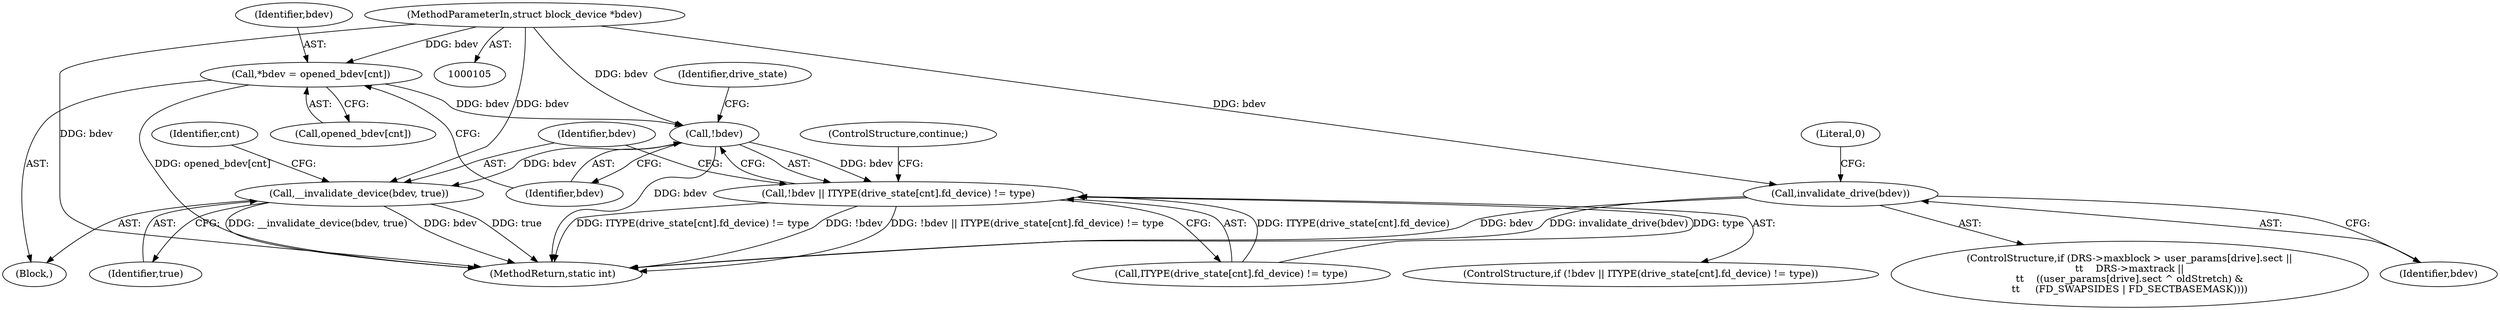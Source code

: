 digraph "0_linux_f3554aeb991214cbfafd17d55e2bfddb50282e32@pointer" {
"1000110" [label="(MethodParameterIn,struct block_device *bdev)"];
"1000251" [label="(Call,*bdev = opened_bdev[cnt])"];
"1000258" [label="(Call,!bdev)"];
"1000257" [label="(Call,!bdev || ITYPE(drive_state[cnt].fd_device) != type)"];
"1000269" [label="(Call,__invalidate_device(bdev, true))"];
"1000380" [label="(Call,invalidate_drive(bdev))"];
"1000386" [label="(MethodReturn,static int)"];
"1000253" [label="(Call,opened_bdev[cnt])"];
"1000385" [label="(Literal,0)"];
"1000269" [label="(Call,__invalidate_device(bdev, true))"];
"1000264" [label="(Identifier,drive_state)"];
"1000271" [label="(Identifier,true)"];
"1000251" [label="(Call,*bdev = opened_bdev[cnt])"];
"1000381" [label="(Identifier,bdev)"];
"1000268" [label="(ControlStructure,continue;)"];
"1000258" [label="(Call,!bdev)"];
"1000256" [label="(ControlStructure,if (!bdev || ITYPE(drive_state[cnt].fd_device) != type))"];
"1000380" [label="(Call,invalidate_drive(bdev))"];
"1000270" [label="(Identifier,bdev)"];
"1000260" [label="(Call,ITYPE(drive_state[cnt].fd_device) != type)"];
"1000110" [label="(MethodParameterIn,struct block_device *bdev)"];
"1000252" [label="(Identifier,bdev)"];
"1000248" [label="(Identifier,cnt)"];
"1000354" [label="(ControlStructure,if (DRS->maxblock > user_params[drive].sect ||\n\t\t    DRS->maxtrack ||\n\t\t    ((user_params[drive].sect ^ oldStretch) &\n\t\t     (FD_SWAPSIDES | FD_SECTBASEMASK))))"];
"1000259" [label="(Identifier,bdev)"];
"1000257" [label="(Call,!bdev || ITYPE(drive_state[cnt].fd_device) != type)"];
"1000249" [label="(Block,)"];
"1000110" -> "1000105"  [label="AST: "];
"1000110" -> "1000386"  [label="DDG: bdev"];
"1000110" -> "1000251"  [label="DDG: bdev"];
"1000110" -> "1000258"  [label="DDG: bdev"];
"1000110" -> "1000269"  [label="DDG: bdev"];
"1000110" -> "1000380"  [label="DDG: bdev"];
"1000251" -> "1000249"  [label="AST: "];
"1000251" -> "1000253"  [label="CFG: "];
"1000252" -> "1000251"  [label="AST: "];
"1000253" -> "1000251"  [label="AST: "];
"1000259" -> "1000251"  [label="CFG: "];
"1000251" -> "1000386"  [label="DDG: opened_bdev[cnt]"];
"1000251" -> "1000258"  [label="DDG: bdev"];
"1000258" -> "1000257"  [label="AST: "];
"1000258" -> "1000259"  [label="CFG: "];
"1000259" -> "1000258"  [label="AST: "];
"1000264" -> "1000258"  [label="CFG: "];
"1000257" -> "1000258"  [label="CFG: "];
"1000258" -> "1000386"  [label="DDG: bdev"];
"1000258" -> "1000257"  [label="DDG: bdev"];
"1000258" -> "1000269"  [label="DDG: bdev"];
"1000257" -> "1000256"  [label="AST: "];
"1000257" -> "1000260"  [label="CFG: "];
"1000260" -> "1000257"  [label="AST: "];
"1000268" -> "1000257"  [label="CFG: "];
"1000270" -> "1000257"  [label="CFG: "];
"1000257" -> "1000386"  [label="DDG: ITYPE(drive_state[cnt].fd_device) != type"];
"1000257" -> "1000386"  [label="DDG: !bdev"];
"1000257" -> "1000386"  [label="DDG: !bdev || ITYPE(drive_state[cnt].fd_device) != type"];
"1000260" -> "1000257"  [label="DDG: ITYPE(drive_state[cnt].fd_device)"];
"1000260" -> "1000257"  [label="DDG: type"];
"1000269" -> "1000249"  [label="AST: "];
"1000269" -> "1000271"  [label="CFG: "];
"1000270" -> "1000269"  [label="AST: "];
"1000271" -> "1000269"  [label="AST: "];
"1000248" -> "1000269"  [label="CFG: "];
"1000269" -> "1000386"  [label="DDG: __invalidate_device(bdev, true)"];
"1000269" -> "1000386"  [label="DDG: bdev"];
"1000269" -> "1000386"  [label="DDG: true"];
"1000380" -> "1000354"  [label="AST: "];
"1000380" -> "1000381"  [label="CFG: "];
"1000381" -> "1000380"  [label="AST: "];
"1000385" -> "1000380"  [label="CFG: "];
"1000380" -> "1000386"  [label="DDG: invalidate_drive(bdev)"];
"1000380" -> "1000386"  [label="DDG: bdev"];
}
